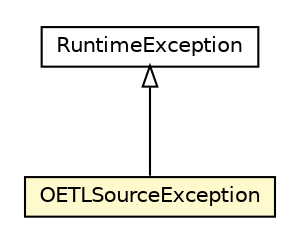 #!/usr/local/bin/dot
#
# Class diagram 
# Generated by UMLGraph version R5_6-24-gf6e263 (http://www.umlgraph.org/)
#

digraph G {
	edge [fontname="Helvetica",fontsize=10,labelfontname="Helvetica",labelfontsize=10];
	node [fontname="Helvetica",fontsize=10,shape=plaintext];
	nodesep=0.25;
	ranksep=0.5;
	// com.orientechnologies.orient.etl.source.OETLSourceException
	c3174283 [label=<<table title="com.orientechnologies.orient.etl.source.OETLSourceException" border="0" cellborder="1" cellspacing="0" cellpadding="2" port="p" bgcolor="lemonChiffon" href="./OETLSourceException.html">
		<tr><td><table border="0" cellspacing="0" cellpadding="1">
<tr><td align="center" balign="center"> OETLSourceException </td></tr>
		</table></td></tr>
		</table>>, URL="./OETLSourceException.html", fontname="Helvetica", fontcolor="black", fontsize=10.0];
	//com.orientechnologies.orient.etl.source.OETLSourceException extends java.lang.RuntimeException
	c3174316:p -> c3174283:p [dir=back,arrowtail=empty];
	// java.lang.RuntimeException
	c3174316 [label=<<table title="java.lang.RuntimeException" border="0" cellborder="1" cellspacing="0" cellpadding="2" port="p" href="http://java.sun.com/j2se/1.4.2/docs/api/java/lang/RuntimeException.html">
		<tr><td><table border="0" cellspacing="0" cellpadding="1">
<tr><td align="center" balign="center"> RuntimeException </td></tr>
		</table></td></tr>
		</table>>, URL="http://java.sun.com/j2se/1.4.2/docs/api/java/lang/RuntimeException.html", fontname="Helvetica", fontcolor="black", fontsize=10.0];
}

